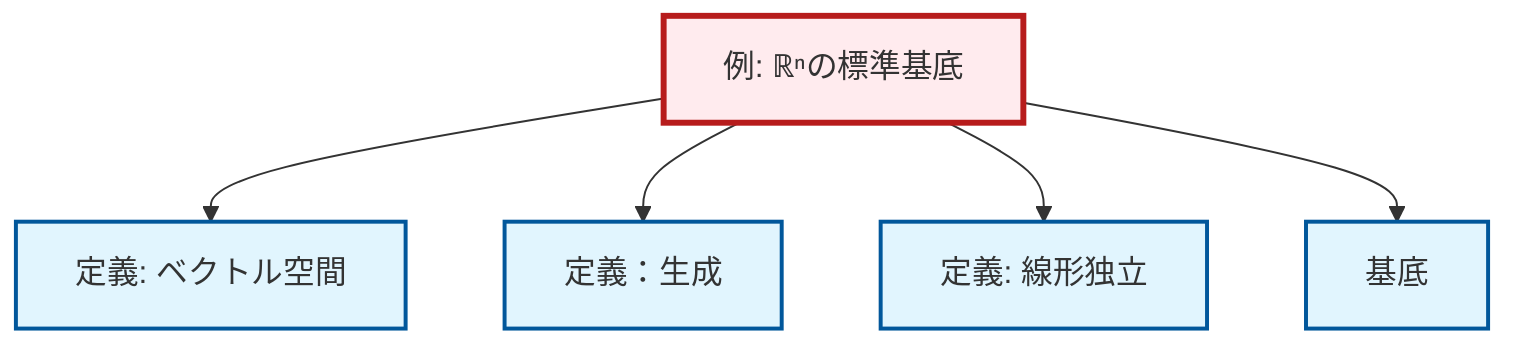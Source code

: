 graph TD
    classDef definition fill:#e1f5fe,stroke:#01579b,stroke-width:2px
    classDef theorem fill:#f3e5f5,stroke:#4a148c,stroke-width:2px
    classDef axiom fill:#fff3e0,stroke:#e65100,stroke-width:2px
    classDef example fill:#e8f5e9,stroke:#1b5e20,stroke-width:2px
    classDef current fill:#ffebee,stroke:#b71c1c,stroke-width:3px
    def-span["定義：生成"]:::definition
    def-vector-space["定義: ベクトル空間"]:::definition
    ex-standard-basis-rn["例: ℝⁿの標準基底"]:::example
    def-basis["基底"]:::definition
    def-linear-independence["定義: 線形独立"]:::definition
    ex-standard-basis-rn --> def-vector-space
    ex-standard-basis-rn --> def-span
    ex-standard-basis-rn --> def-linear-independence
    ex-standard-basis-rn --> def-basis
    class ex-standard-basis-rn current